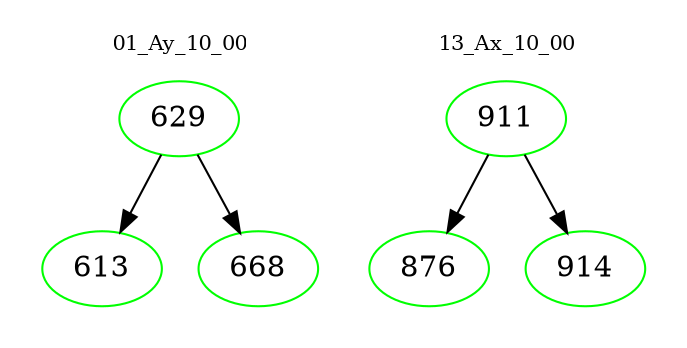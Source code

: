 digraph{
subgraph cluster_0 {
color = white
label = "01_Ay_10_00";
fontsize=10;
T0_629 [label="629", color="green"]
T0_629 -> T0_613 [color="black"]
T0_613 [label="613", color="green"]
T0_629 -> T0_668 [color="black"]
T0_668 [label="668", color="green"]
}
subgraph cluster_1 {
color = white
label = "13_Ax_10_00";
fontsize=10;
T1_911 [label="911", color="green"]
T1_911 -> T1_876 [color="black"]
T1_876 [label="876", color="green"]
T1_911 -> T1_914 [color="black"]
T1_914 [label="914", color="green"]
}
}
